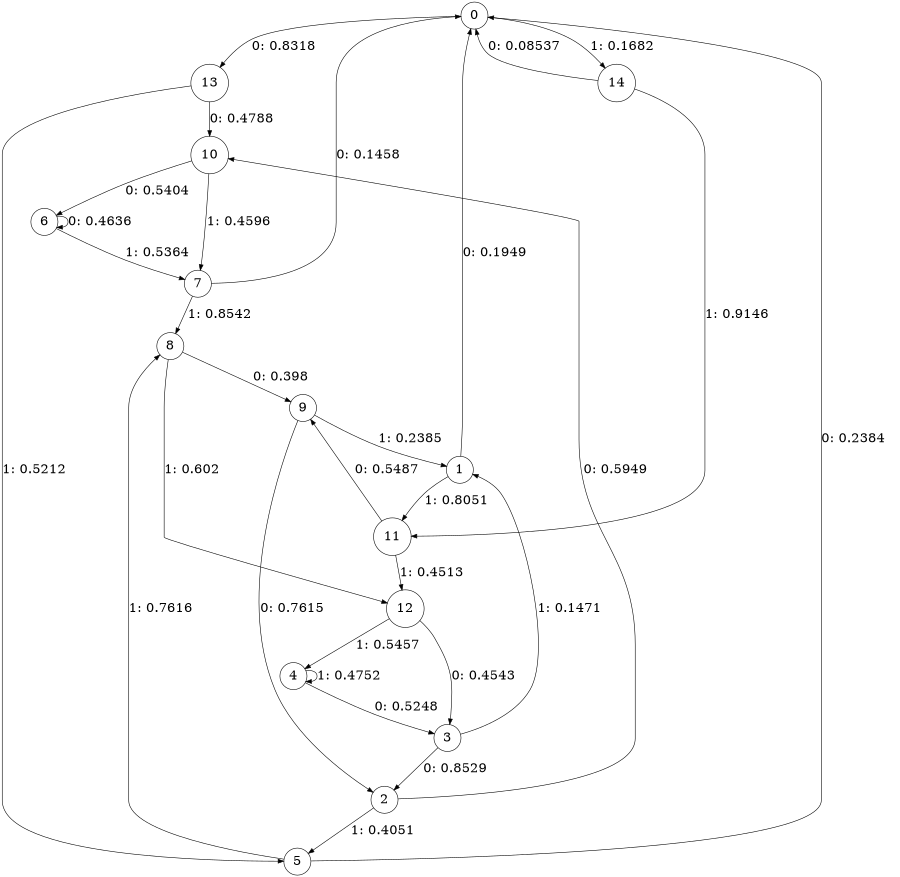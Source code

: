 digraph "ch9faceL4" {
size = "6,8.5";
ratio = "fill";
node [shape = circle];
node [fontsize = 24];
edge [fontsize = 24];
0 -> 13 [label = "0: 0.8318   "];
0 -> 14 [label = "1: 0.1682   "];
1 -> 0 [label = "0: 0.1949   "];
1 -> 11 [label = "1: 0.8051   "];
2 -> 10 [label = "0: 0.5949   "];
2 -> 5 [label = "1: 0.4051   "];
3 -> 2 [label = "0: 0.8529   "];
3 -> 1 [label = "1: 0.1471   "];
4 -> 3 [label = "0: 0.5248   "];
4 -> 4 [label = "1: 0.4752   "];
5 -> 0 [label = "0: 0.2384   "];
5 -> 8 [label = "1: 0.7616   "];
6 -> 6 [label = "0: 0.4636   "];
6 -> 7 [label = "1: 0.5364   "];
7 -> 0 [label = "0: 0.1458   "];
7 -> 8 [label = "1: 0.8542   "];
8 -> 9 [label = "0: 0.398    "];
8 -> 12 [label = "1: 0.602    "];
9 -> 2 [label = "0: 0.7615   "];
9 -> 1 [label = "1: 0.2385   "];
10 -> 6 [label = "0: 0.5404   "];
10 -> 7 [label = "1: 0.4596   "];
11 -> 9 [label = "0: 0.5487   "];
11 -> 12 [label = "1: 0.4513   "];
12 -> 3 [label = "0: 0.4543   "];
12 -> 4 [label = "1: 0.5457   "];
13 -> 10 [label = "0: 0.4788   "];
13 -> 5 [label = "1: 0.5212   "];
14 -> 0 [label = "0: 0.08537  "];
14 -> 11 [label = "1: 0.9146   "];
}